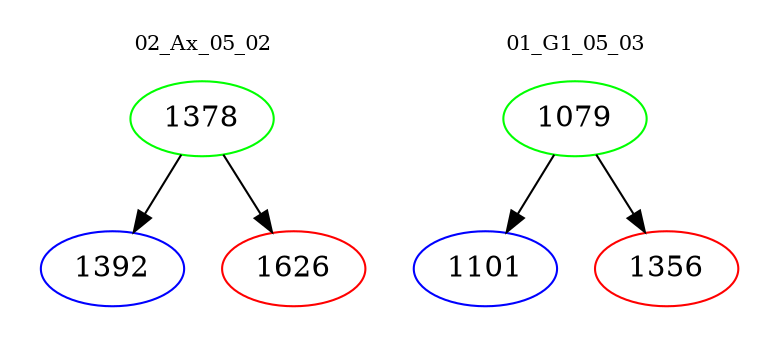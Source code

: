 digraph{
subgraph cluster_0 {
color = white
label = "02_Ax_05_02";
fontsize=10;
T0_1378 [label="1378", color="green"]
T0_1378 -> T0_1392 [color="black"]
T0_1392 [label="1392", color="blue"]
T0_1378 -> T0_1626 [color="black"]
T0_1626 [label="1626", color="red"]
}
subgraph cluster_1 {
color = white
label = "01_G1_05_03";
fontsize=10;
T1_1079 [label="1079", color="green"]
T1_1079 -> T1_1101 [color="black"]
T1_1101 [label="1101", color="blue"]
T1_1079 -> T1_1356 [color="black"]
T1_1356 [label="1356", color="red"]
}
}
